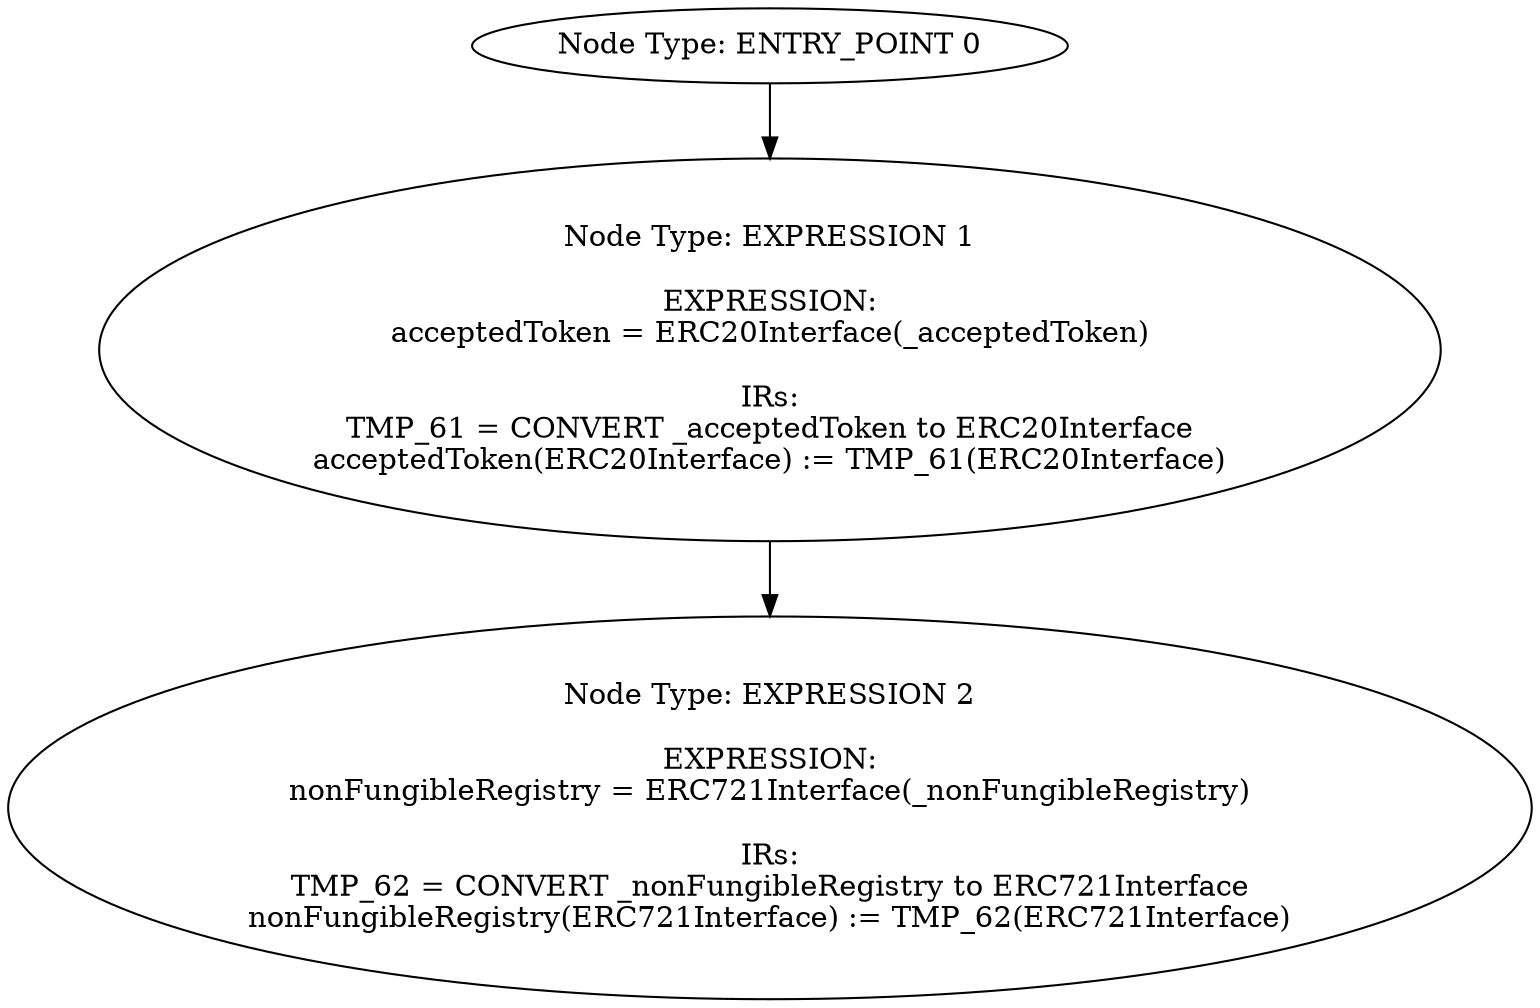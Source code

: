 digraph{
0[label="Node Type: ENTRY_POINT 0
"];
0->1;
1[label="Node Type: EXPRESSION 1

EXPRESSION:
acceptedToken = ERC20Interface(_acceptedToken)

IRs:
TMP_61 = CONVERT _acceptedToken to ERC20Interface
acceptedToken(ERC20Interface) := TMP_61(ERC20Interface)"];
1->2;
2[label="Node Type: EXPRESSION 2

EXPRESSION:
nonFungibleRegistry = ERC721Interface(_nonFungibleRegistry)

IRs:
TMP_62 = CONVERT _nonFungibleRegistry to ERC721Interface
nonFungibleRegistry(ERC721Interface) := TMP_62(ERC721Interface)"];
}
